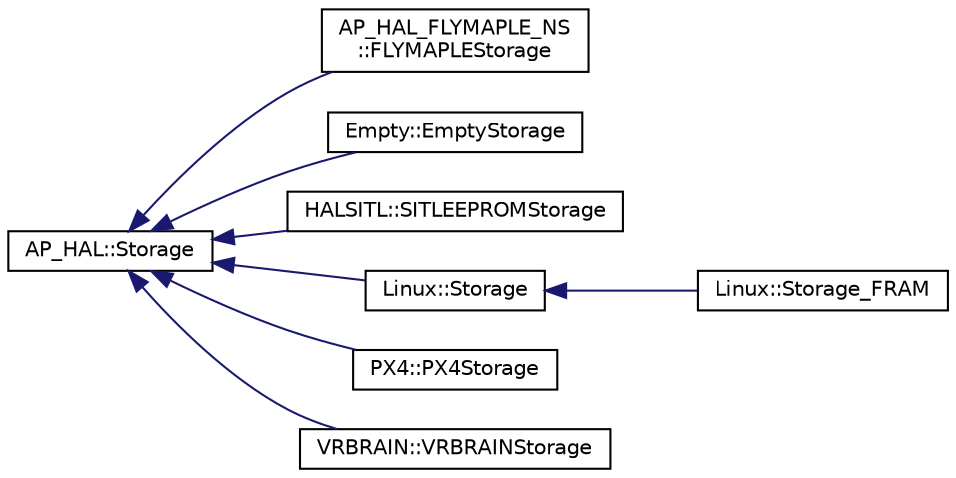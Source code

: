 digraph "Graphical Class Hierarchy"
{
 // INTERACTIVE_SVG=YES
  edge [fontname="Helvetica",fontsize="10",labelfontname="Helvetica",labelfontsize="10"];
  node [fontname="Helvetica",fontsize="10",shape=record];
  rankdir="LR";
  Node1 [label="AP_HAL::Storage",height=0.2,width=0.4,color="black", fillcolor="white", style="filled",URL="$classAP__HAL_1_1Storage.html"];
  Node1 -> Node2 [dir="back",color="midnightblue",fontsize="10",style="solid",fontname="Helvetica"];
  Node2 [label="AP_HAL_FLYMAPLE_NS\l::FLYMAPLEStorage",height=0.2,width=0.4,color="black", fillcolor="white", style="filled",URL="$classAP__HAL__FLYMAPLE__NS_1_1FLYMAPLEStorage.html"];
  Node1 -> Node3 [dir="back",color="midnightblue",fontsize="10",style="solid",fontname="Helvetica"];
  Node3 [label="Empty::EmptyStorage",height=0.2,width=0.4,color="black", fillcolor="white", style="filled",URL="$classEmpty_1_1EmptyStorage.html"];
  Node1 -> Node4 [dir="back",color="midnightblue",fontsize="10",style="solid",fontname="Helvetica"];
  Node4 [label="HALSITL::SITLEEPROMStorage",height=0.2,width=0.4,color="black", fillcolor="white", style="filled",URL="$classHALSITL_1_1SITLEEPROMStorage.html"];
  Node1 -> Node5 [dir="back",color="midnightblue",fontsize="10",style="solid",fontname="Helvetica"];
  Node5 [label="Linux::Storage",height=0.2,width=0.4,color="black", fillcolor="white", style="filled",URL="$classLinux_1_1Storage.html"];
  Node5 -> Node6 [dir="back",color="midnightblue",fontsize="10",style="solid",fontname="Helvetica"];
  Node6 [label="Linux::Storage_FRAM",height=0.2,width=0.4,color="black", fillcolor="white", style="filled",URL="$classLinux_1_1Storage__FRAM.html"];
  Node1 -> Node7 [dir="back",color="midnightblue",fontsize="10",style="solid",fontname="Helvetica"];
  Node7 [label="PX4::PX4Storage",height=0.2,width=0.4,color="black", fillcolor="white", style="filled",URL="$classPX4_1_1PX4Storage.html"];
  Node1 -> Node8 [dir="back",color="midnightblue",fontsize="10",style="solid",fontname="Helvetica"];
  Node8 [label="VRBRAIN::VRBRAINStorage",height=0.2,width=0.4,color="black", fillcolor="white", style="filled",URL="$classVRBRAIN_1_1VRBRAINStorage.html"];
}
